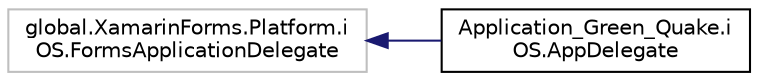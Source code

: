 digraph "Graphical Class Hierarchy"
{
 // LATEX_PDF_SIZE
  edge [fontname="Helvetica",fontsize="10",labelfontname="Helvetica",labelfontsize="10"];
  node [fontname="Helvetica",fontsize="10",shape=record];
  rankdir="LR";
  Node286 [label="global.XamarinForms.Platform.i\lOS.FormsApplicationDelegate",height=0.2,width=0.4,color="grey75", fillcolor="white", style="filled",tooltip=" "];
  Node286 -> Node0 [dir="back",color="midnightblue",fontsize="10",style="solid",fontname="Helvetica"];
  Node0 [label="Application_Green_Quake.i\lOS.AppDelegate",height=0.2,width=0.4,color="black", fillcolor="white", style="filled",URL="$class_application___green___quake_1_1i_o_s_1_1_app_delegate.html",tooltip=" "];
}
